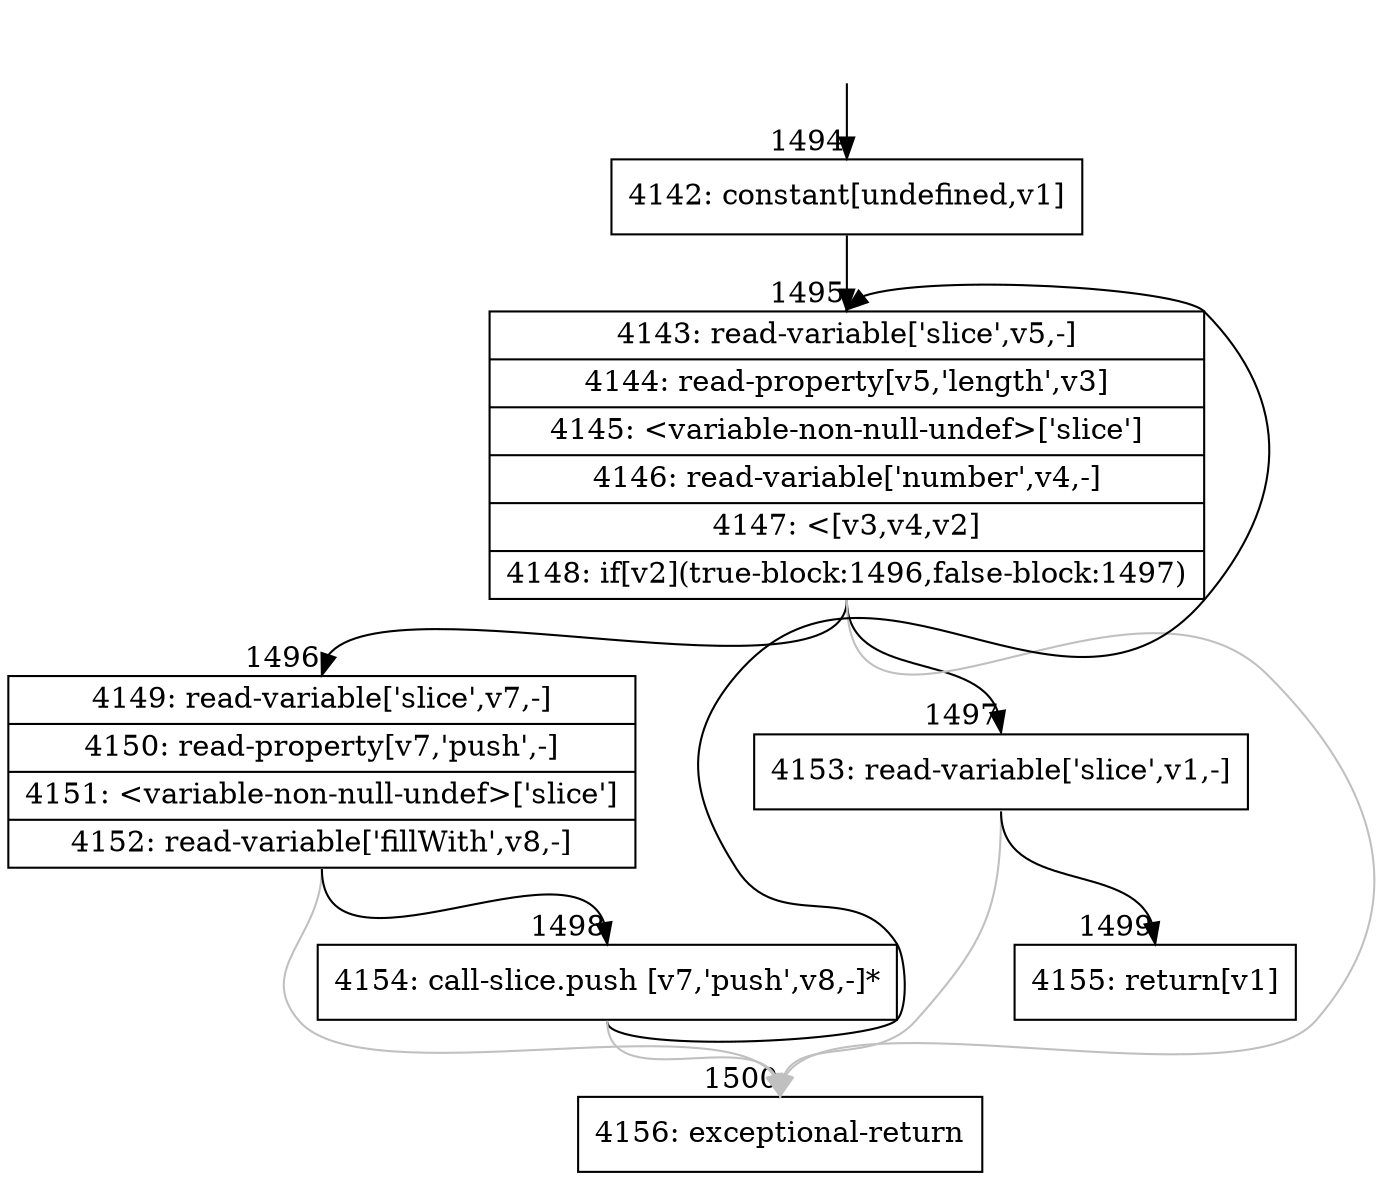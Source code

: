 digraph {
rankdir="TD"
BB_entry129[shape=none,label=""];
BB_entry129 -> BB1494 [tailport=s, headport=n, headlabel="    1494"]
BB1494 [shape=record label="{4142: constant[undefined,v1]}" ] 
BB1494 -> BB1495 [tailport=s, headport=n, headlabel="      1495"]
BB1495 [shape=record label="{4143: read-variable['slice',v5,-]|4144: read-property[v5,'length',v3]|4145: \<variable-non-null-undef\>['slice']|4146: read-variable['number',v4,-]|4147: \<[v3,v4,v2]|4148: if[v2](true-block:1496,false-block:1497)}" ] 
BB1495 -> BB1496 [tailport=s, headport=n, headlabel="      1496"]
BB1495 -> BB1497 [tailport=s, headport=n, headlabel="      1497"]
BB1495 -> BB1500 [tailport=s, headport=n, color=gray, headlabel="      1500"]
BB1496 [shape=record label="{4149: read-variable['slice',v7,-]|4150: read-property[v7,'push',-]|4151: \<variable-non-null-undef\>['slice']|4152: read-variable['fillWith',v8,-]}" ] 
BB1496 -> BB1498 [tailport=s, headport=n, headlabel="      1498"]
BB1496 -> BB1500 [tailport=s, headport=n, color=gray]
BB1497 [shape=record label="{4153: read-variable['slice',v1,-]}" ] 
BB1497 -> BB1499 [tailport=s, headport=n, headlabel="      1499"]
BB1497 -> BB1500 [tailport=s, headport=n, color=gray]
BB1498 [shape=record label="{4154: call-slice.push [v7,'push',v8,-]*}" ] 
BB1498 -> BB1495 [tailport=s, headport=n]
BB1498 -> BB1500 [tailport=s, headport=n, color=gray]
BB1499 [shape=record label="{4155: return[v1]}" ] 
BB1500 [shape=record label="{4156: exceptional-return}" ] 
//#$~ 955
}
